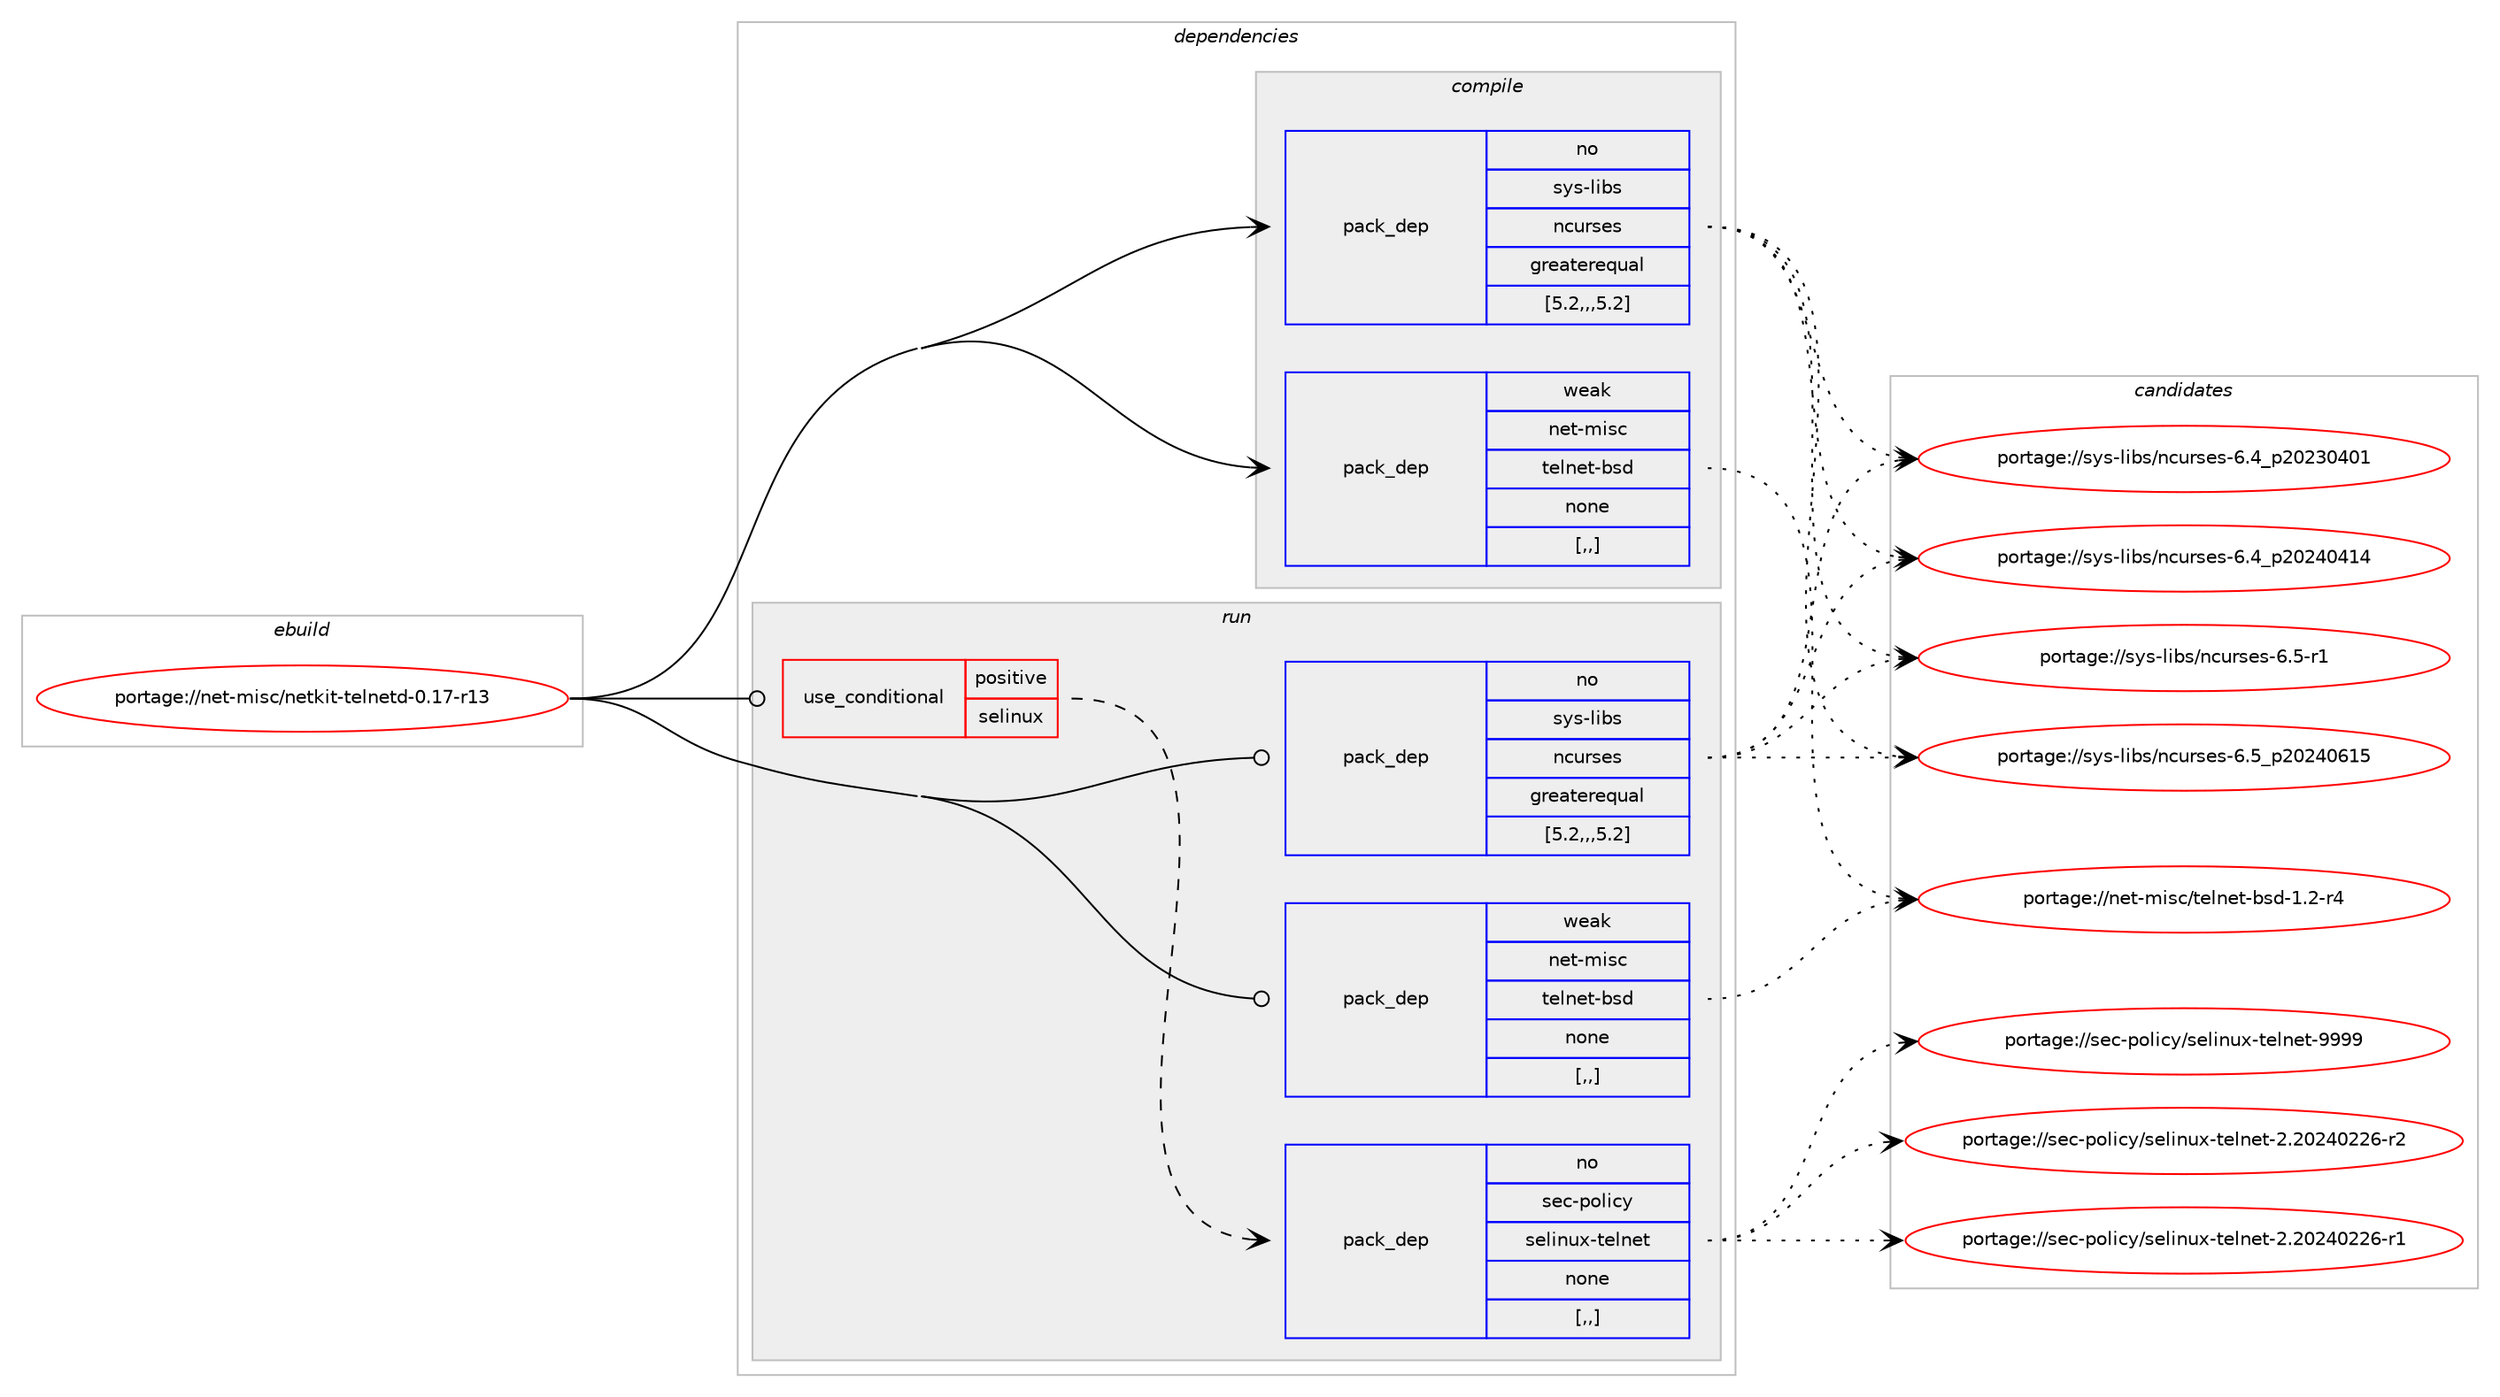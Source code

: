 digraph prolog {

# *************
# Graph options
# *************

newrank=true;
concentrate=true;
compound=true;
graph [rankdir=LR,fontname=Helvetica,fontsize=10,ranksep=1.5];#, ranksep=2.5, nodesep=0.2];
edge  [arrowhead=vee];
node  [fontname=Helvetica,fontsize=10];

# **********
# The ebuild
# **********

subgraph cluster_leftcol {
color=gray;
rank=same;
label=<<i>ebuild</i>>;
id [label="portage://net-misc/netkit-telnetd-0.17-r13", color=red, width=4, href="../net-misc/netkit-telnetd-0.17-r13.svg"];
}

# ****************
# The dependencies
# ****************

subgraph cluster_midcol {
color=gray;
label=<<i>dependencies</i>>;
subgraph cluster_compile {
fillcolor="#eeeeee";
style=filled;
label=<<i>compile</i>>;
subgraph pack265401 {
dependency363647 [label=<<TABLE BORDER="0" CELLBORDER="1" CELLSPACING="0" CELLPADDING="4" WIDTH="220"><TR><TD ROWSPAN="6" CELLPADDING="30">pack_dep</TD></TR><TR><TD WIDTH="110">no</TD></TR><TR><TD>sys-libs</TD></TR><TR><TD>ncurses</TD></TR><TR><TD>greaterequal</TD></TR><TR><TD>[5.2,,,5.2]</TD></TR></TABLE>>, shape=none, color=blue];
}
id:e -> dependency363647:w [weight=20,style="solid",arrowhead="vee"];
subgraph pack265402 {
dependency363648 [label=<<TABLE BORDER="0" CELLBORDER="1" CELLSPACING="0" CELLPADDING="4" WIDTH="220"><TR><TD ROWSPAN="6" CELLPADDING="30">pack_dep</TD></TR><TR><TD WIDTH="110">weak</TD></TR><TR><TD>net-misc</TD></TR><TR><TD>telnet-bsd</TD></TR><TR><TD>none</TD></TR><TR><TD>[,,]</TD></TR></TABLE>>, shape=none, color=blue];
}
id:e -> dependency363648:w [weight=20,style="solid",arrowhead="vee"];
}
subgraph cluster_compileandrun {
fillcolor="#eeeeee";
style=filled;
label=<<i>compile and run</i>>;
}
subgraph cluster_run {
fillcolor="#eeeeee";
style=filled;
label=<<i>run</i>>;
subgraph cond95626 {
dependency363649 [label=<<TABLE BORDER="0" CELLBORDER="1" CELLSPACING="0" CELLPADDING="4"><TR><TD ROWSPAN="3" CELLPADDING="10">use_conditional</TD></TR><TR><TD>positive</TD></TR><TR><TD>selinux</TD></TR></TABLE>>, shape=none, color=red];
subgraph pack265403 {
dependency363650 [label=<<TABLE BORDER="0" CELLBORDER="1" CELLSPACING="0" CELLPADDING="4" WIDTH="220"><TR><TD ROWSPAN="6" CELLPADDING="30">pack_dep</TD></TR><TR><TD WIDTH="110">no</TD></TR><TR><TD>sec-policy</TD></TR><TR><TD>selinux-telnet</TD></TR><TR><TD>none</TD></TR><TR><TD>[,,]</TD></TR></TABLE>>, shape=none, color=blue];
}
dependency363649:e -> dependency363650:w [weight=20,style="dashed",arrowhead="vee"];
}
id:e -> dependency363649:w [weight=20,style="solid",arrowhead="odot"];
subgraph pack265404 {
dependency363651 [label=<<TABLE BORDER="0" CELLBORDER="1" CELLSPACING="0" CELLPADDING="4" WIDTH="220"><TR><TD ROWSPAN="6" CELLPADDING="30">pack_dep</TD></TR><TR><TD WIDTH="110">no</TD></TR><TR><TD>sys-libs</TD></TR><TR><TD>ncurses</TD></TR><TR><TD>greaterequal</TD></TR><TR><TD>[5.2,,,5.2]</TD></TR></TABLE>>, shape=none, color=blue];
}
id:e -> dependency363651:w [weight=20,style="solid",arrowhead="odot"];
subgraph pack265405 {
dependency363652 [label=<<TABLE BORDER="0" CELLBORDER="1" CELLSPACING="0" CELLPADDING="4" WIDTH="220"><TR><TD ROWSPAN="6" CELLPADDING="30">pack_dep</TD></TR><TR><TD WIDTH="110">weak</TD></TR><TR><TD>net-misc</TD></TR><TR><TD>telnet-bsd</TD></TR><TR><TD>none</TD></TR><TR><TD>[,,]</TD></TR></TABLE>>, shape=none, color=blue];
}
id:e -> dependency363652:w [weight=20,style="solid",arrowhead="odot"];
}
}

# **************
# The candidates
# **************

subgraph cluster_choices {
rank=same;
color=gray;
label=<<i>candidates</i>>;

subgraph choice265401 {
color=black;
nodesep=1;
choice1151211154510810598115471109911711411510111545544652951125048505148524849 [label="portage://sys-libs/ncurses-6.4_p20230401", color=red, width=4,href="../sys-libs/ncurses-6.4_p20230401.svg"];
choice1151211154510810598115471109911711411510111545544652951125048505248524952 [label="portage://sys-libs/ncurses-6.4_p20240414", color=red, width=4,href="../sys-libs/ncurses-6.4_p20240414.svg"];
choice11512111545108105981154711099117114115101115455446534511449 [label="portage://sys-libs/ncurses-6.5-r1", color=red, width=4,href="../sys-libs/ncurses-6.5-r1.svg"];
choice1151211154510810598115471109911711411510111545544653951125048505248544953 [label="portage://sys-libs/ncurses-6.5_p20240615", color=red, width=4,href="../sys-libs/ncurses-6.5_p20240615.svg"];
dependency363647:e -> choice1151211154510810598115471109911711411510111545544652951125048505148524849:w [style=dotted,weight="100"];
dependency363647:e -> choice1151211154510810598115471109911711411510111545544652951125048505248524952:w [style=dotted,weight="100"];
dependency363647:e -> choice11512111545108105981154711099117114115101115455446534511449:w [style=dotted,weight="100"];
dependency363647:e -> choice1151211154510810598115471109911711411510111545544653951125048505248544953:w [style=dotted,weight="100"];
}
subgraph choice265402 {
color=black;
nodesep=1;
choice1101011164510910511599471161011081101011164598115100454946504511452 [label="portage://net-misc/telnet-bsd-1.2-r4", color=red, width=4,href="../net-misc/telnet-bsd-1.2-r4.svg"];
dependency363648:e -> choice1101011164510910511599471161011081101011164598115100454946504511452:w [style=dotted,weight="100"];
}
subgraph choice265403 {
color=black;
nodesep=1;
choice115101994511211110810599121471151011081051101171204511610110811010111645504650485052485050544511449 [label="portage://sec-policy/selinux-telnet-2.20240226-r1", color=red, width=4,href="../sec-policy/selinux-telnet-2.20240226-r1.svg"];
choice115101994511211110810599121471151011081051101171204511610110811010111645504650485052485050544511450 [label="portage://sec-policy/selinux-telnet-2.20240226-r2", color=red, width=4,href="../sec-policy/selinux-telnet-2.20240226-r2.svg"];
choice11510199451121111081059912147115101108105110117120451161011081101011164557575757 [label="portage://sec-policy/selinux-telnet-9999", color=red, width=4,href="../sec-policy/selinux-telnet-9999.svg"];
dependency363650:e -> choice115101994511211110810599121471151011081051101171204511610110811010111645504650485052485050544511449:w [style=dotted,weight="100"];
dependency363650:e -> choice115101994511211110810599121471151011081051101171204511610110811010111645504650485052485050544511450:w [style=dotted,weight="100"];
dependency363650:e -> choice11510199451121111081059912147115101108105110117120451161011081101011164557575757:w [style=dotted,weight="100"];
}
subgraph choice265404 {
color=black;
nodesep=1;
choice1151211154510810598115471109911711411510111545544652951125048505148524849 [label="portage://sys-libs/ncurses-6.4_p20230401", color=red, width=4,href="../sys-libs/ncurses-6.4_p20230401.svg"];
choice1151211154510810598115471109911711411510111545544652951125048505248524952 [label="portage://sys-libs/ncurses-6.4_p20240414", color=red, width=4,href="../sys-libs/ncurses-6.4_p20240414.svg"];
choice11512111545108105981154711099117114115101115455446534511449 [label="portage://sys-libs/ncurses-6.5-r1", color=red, width=4,href="../sys-libs/ncurses-6.5-r1.svg"];
choice1151211154510810598115471109911711411510111545544653951125048505248544953 [label="portage://sys-libs/ncurses-6.5_p20240615", color=red, width=4,href="../sys-libs/ncurses-6.5_p20240615.svg"];
dependency363651:e -> choice1151211154510810598115471109911711411510111545544652951125048505148524849:w [style=dotted,weight="100"];
dependency363651:e -> choice1151211154510810598115471109911711411510111545544652951125048505248524952:w [style=dotted,weight="100"];
dependency363651:e -> choice11512111545108105981154711099117114115101115455446534511449:w [style=dotted,weight="100"];
dependency363651:e -> choice1151211154510810598115471109911711411510111545544653951125048505248544953:w [style=dotted,weight="100"];
}
subgraph choice265405 {
color=black;
nodesep=1;
choice1101011164510910511599471161011081101011164598115100454946504511452 [label="portage://net-misc/telnet-bsd-1.2-r4", color=red, width=4,href="../net-misc/telnet-bsd-1.2-r4.svg"];
dependency363652:e -> choice1101011164510910511599471161011081101011164598115100454946504511452:w [style=dotted,weight="100"];
}
}

}
